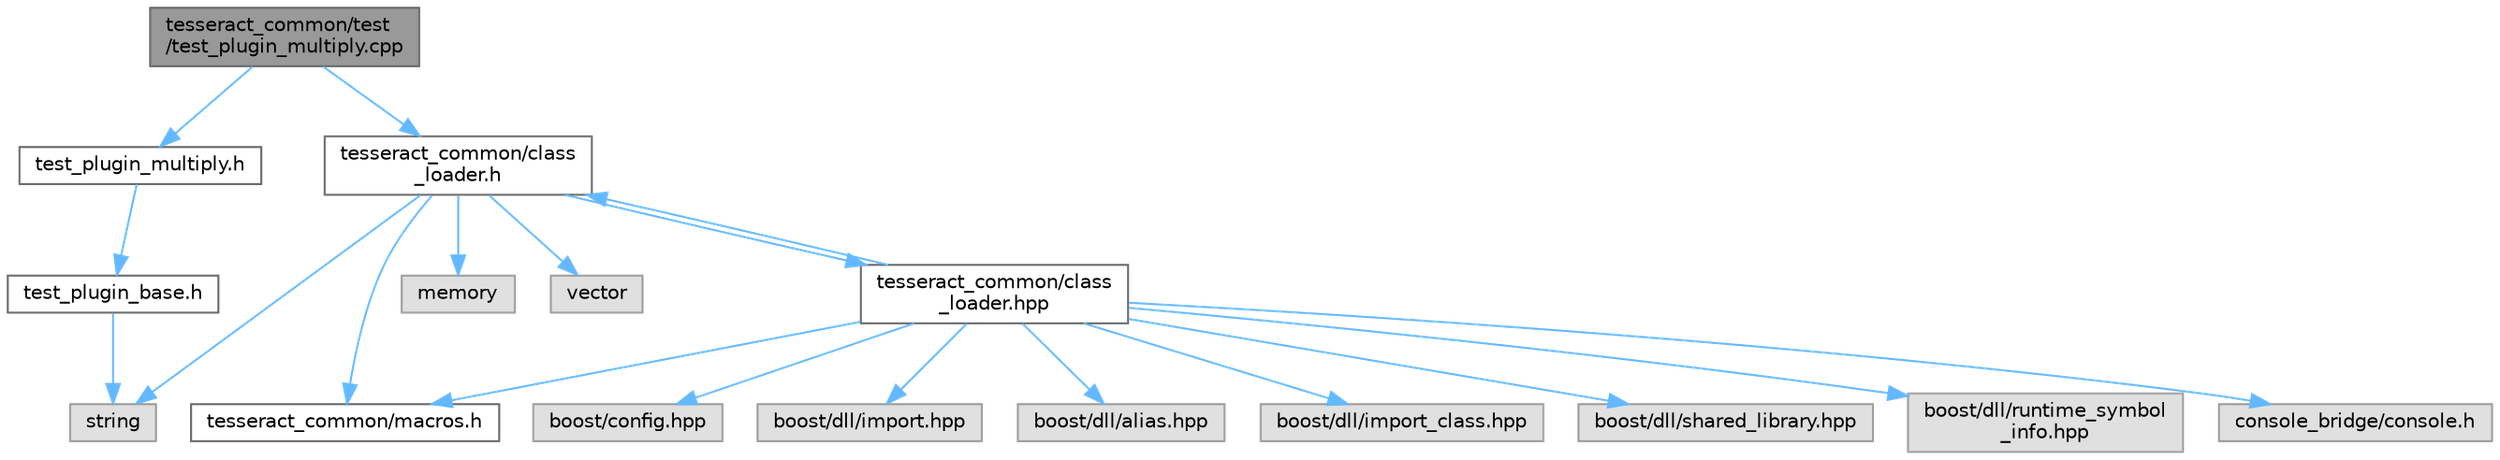 digraph "tesseract_common/test/test_plugin_multiply.cpp"
{
 // LATEX_PDF_SIZE
  bgcolor="transparent";
  edge [fontname=Helvetica,fontsize=10,labelfontname=Helvetica,labelfontsize=10];
  node [fontname=Helvetica,fontsize=10,shape=box,height=0.2,width=0.4];
  Node1 [label="tesseract_common/test\l/test_plugin_multiply.cpp",height=0.2,width=0.4,color="gray40", fillcolor="grey60", style="filled", fontcolor="black",tooltip="Plugin Test plugin class."];
  Node1 -> Node2 [color="steelblue1",style="solid"];
  Node2 [label="test_plugin_multiply.h",height=0.2,width=0.4,color="grey40", fillcolor="white", style="filled",URL="$d1/dca/test__plugin__multiply_8h.html",tooltip="Plugin Test plugin class."];
  Node2 -> Node3 [color="steelblue1",style="solid"];
  Node3 [label="test_plugin_base.h",height=0.2,width=0.4,color="grey40", fillcolor="white", style="filled",URL="$d8/d89/test__plugin__base_8h.html",tooltip="Plugin Test plugin base class."];
  Node3 -> Node4 [color="steelblue1",style="solid"];
  Node4 [label="string",height=0.2,width=0.4,color="grey60", fillcolor="#E0E0E0", style="filled",tooltip=" "];
  Node1 -> Node5 [color="steelblue1",style="solid"];
  Node5 [label="tesseract_common/class\l_loader.h",height=0.2,width=0.4,color="grey40", fillcolor="white", style="filled",URL="$dd/d9f/class__loader_8h.html",tooltip="Class Loader to be used throughout Tesseract for loading plugins."];
  Node5 -> Node6 [color="steelblue1",style="solid"];
  Node6 [label="tesseract_common/macros.h",height=0.2,width=0.4,color="grey40", fillcolor="white", style="filled",URL="$de/d3c/macros_8h.html",tooltip="Common Tesseract Macros."];
  Node5 -> Node7 [color="steelblue1",style="solid"];
  Node7 [label="memory",height=0.2,width=0.4,color="grey60", fillcolor="#E0E0E0", style="filled",tooltip=" "];
  Node5 -> Node4 [color="steelblue1",style="solid"];
  Node5 -> Node8 [color="steelblue1",style="solid"];
  Node8 [label="vector",height=0.2,width=0.4,color="grey60", fillcolor="#E0E0E0", style="filled",tooltip=" "];
  Node5 -> Node9 [color="steelblue1",style="solid"];
  Node9 [label="tesseract_common/class\l_loader.hpp",height=0.2,width=0.4,color="grey40", fillcolor="white", style="filled",URL="$d5/dac/class__loader_8hpp.html",tooltip="Class Loader to be used throughout Tesseract for loading plugins."];
  Node9 -> Node6 [color="steelblue1",style="solid"];
  Node9 -> Node10 [color="steelblue1",style="solid"];
  Node10 [label="boost/config.hpp",height=0.2,width=0.4,color="grey60", fillcolor="#E0E0E0", style="filled",tooltip=" "];
  Node9 -> Node11 [color="steelblue1",style="solid"];
  Node11 [label="boost/dll/import.hpp",height=0.2,width=0.4,color="grey60", fillcolor="#E0E0E0", style="filled",tooltip=" "];
  Node9 -> Node12 [color="steelblue1",style="solid"];
  Node12 [label="boost/dll/alias.hpp",height=0.2,width=0.4,color="grey60", fillcolor="#E0E0E0", style="filled",tooltip=" "];
  Node9 -> Node13 [color="steelblue1",style="solid"];
  Node13 [label="boost/dll/import_class.hpp",height=0.2,width=0.4,color="grey60", fillcolor="#E0E0E0", style="filled",tooltip=" "];
  Node9 -> Node14 [color="steelblue1",style="solid"];
  Node14 [label="boost/dll/shared_library.hpp",height=0.2,width=0.4,color="grey60", fillcolor="#E0E0E0", style="filled",tooltip=" "];
  Node9 -> Node15 [color="steelblue1",style="solid"];
  Node15 [label="boost/dll/runtime_symbol\l_info.hpp",height=0.2,width=0.4,color="grey60", fillcolor="#E0E0E0", style="filled",tooltip=" "];
  Node9 -> Node16 [color="steelblue1",style="solid"];
  Node16 [label="console_bridge/console.h",height=0.2,width=0.4,color="grey60", fillcolor="#E0E0E0", style="filled",tooltip=" "];
  Node9 -> Node5 [color="steelblue1",style="solid"];
}
